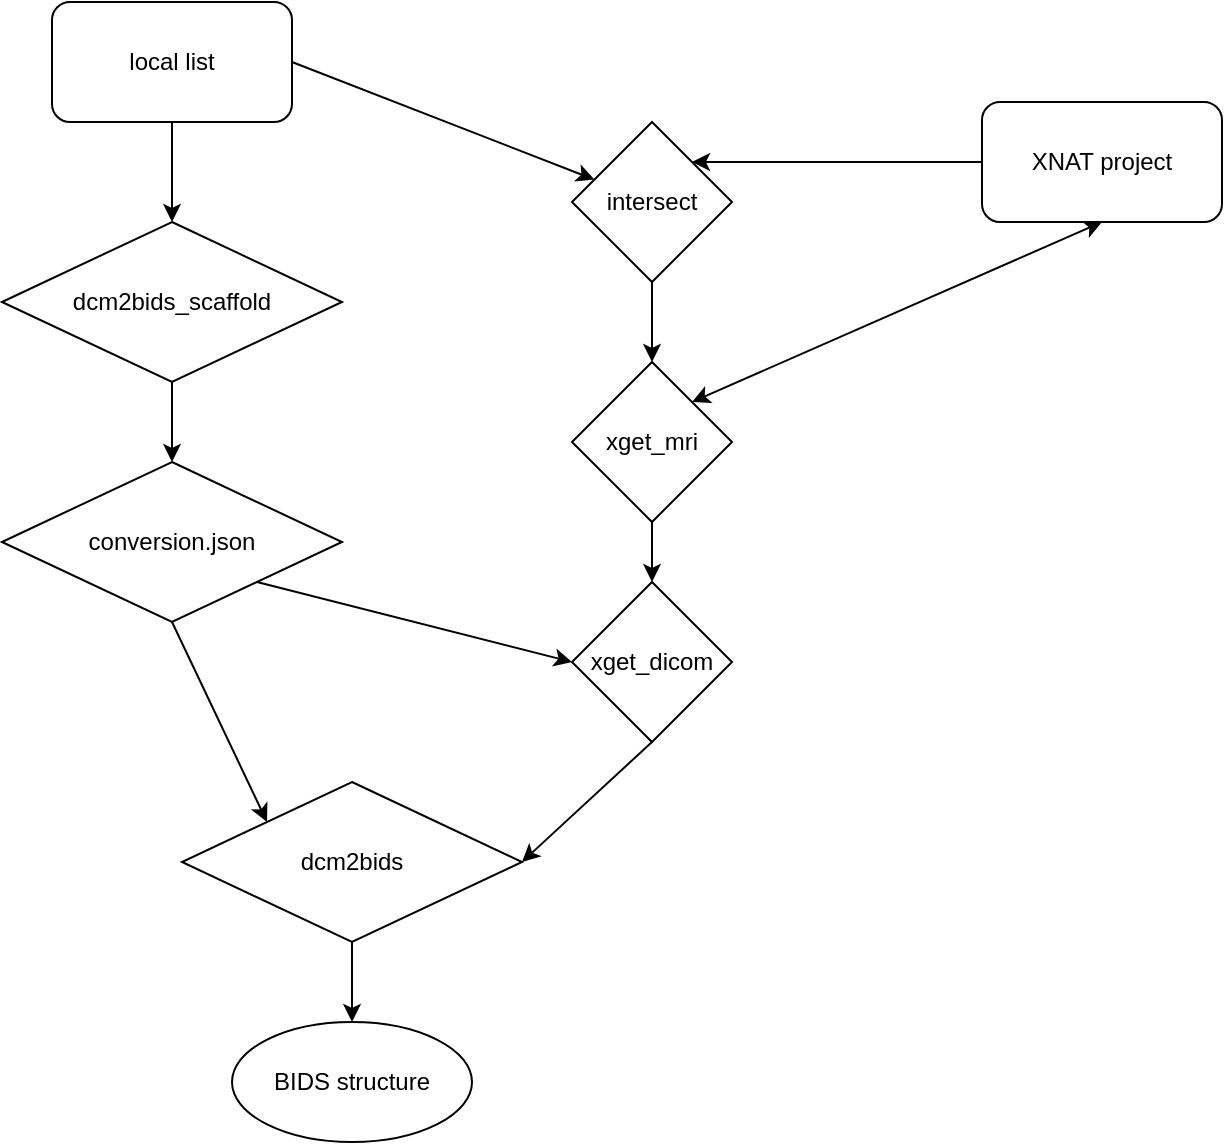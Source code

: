 <mxfile version="20.6.2" type="github">
  <diagram id="JMxI6YPBMFSktoFYe_u4" name="Page-1">
    <mxGraphModel dx="1422" dy="767" grid="1" gridSize="10" guides="1" tooltips="1" connect="1" arrows="1" fold="1" page="1" pageScale="1" pageWidth="850" pageHeight="1100" math="0" shadow="0">
      <root>
        <mxCell id="0" />
        <mxCell id="1" parent="0" />
        <mxCell id="4JsldEnueWd_sYVm8CYB-1" value="XNAT project" style="rounded=1;whiteSpace=wrap;html=1;" vertex="1" parent="1">
          <mxGeometry x="550" y="120" width="120" height="60" as="geometry" />
        </mxCell>
        <mxCell id="4JsldEnueWd_sYVm8CYB-2" value="&lt;div&gt;local list&lt;/div&gt;" style="rounded=1;whiteSpace=wrap;html=1;" vertex="1" parent="1">
          <mxGeometry x="85" y="70" width="120" height="60" as="geometry" />
        </mxCell>
        <mxCell id="4JsldEnueWd_sYVm8CYB-3" value="" style="endArrow=classic;html=1;rounded=0;exitX=1;exitY=0.5;exitDx=0;exitDy=0;" edge="1" parent="1" source="4JsldEnueWd_sYVm8CYB-2" target="4JsldEnueWd_sYVm8CYB-4">
          <mxGeometry width="50" height="50" relative="1" as="geometry">
            <mxPoint x="400" y="430" as="sourcePoint" />
            <mxPoint x="310" y="150" as="targetPoint" />
          </mxGeometry>
        </mxCell>
        <mxCell id="4JsldEnueWd_sYVm8CYB-15" value="" style="edgeStyle=orthogonalEdgeStyle;rounded=0;orthogonalLoop=1;jettySize=auto;html=1;" edge="1" parent="1" source="4JsldEnueWd_sYVm8CYB-4" target="4JsldEnueWd_sYVm8CYB-14">
          <mxGeometry relative="1" as="geometry" />
        </mxCell>
        <mxCell id="4JsldEnueWd_sYVm8CYB-4" value="intersect" style="rhombus;whiteSpace=wrap;html=1;" vertex="1" parent="1">
          <mxGeometry x="345" y="130" width="80" height="80" as="geometry" />
        </mxCell>
        <mxCell id="4JsldEnueWd_sYVm8CYB-5" value="" style="endArrow=classic;html=1;rounded=0;exitX=0;exitY=0.5;exitDx=0;exitDy=0;entryX=1;entryY=0;entryDx=0;entryDy=0;" edge="1" parent="1" source="4JsldEnueWd_sYVm8CYB-1" target="4JsldEnueWd_sYVm8CYB-4">
          <mxGeometry width="50" height="50" relative="1" as="geometry">
            <mxPoint x="400" y="460" as="sourcePoint" />
            <mxPoint x="450" y="410" as="targetPoint" />
          </mxGeometry>
        </mxCell>
        <mxCell id="4JsldEnueWd_sYVm8CYB-6" value="" style="endArrow=classic;html=1;rounded=0;exitX=0.5;exitY=1;exitDx=0;exitDy=0;entryX=0.5;entryY=0;entryDx=0;entryDy=0;" edge="1" parent="1" source="4JsldEnueWd_sYVm8CYB-2" target="4JsldEnueWd_sYVm8CYB-7">
          <mxGeometry width="50" height="50" relative="1" as="geometry">
            <mxPoint x="400" y="460" as="sourcePoint" />
            <mxPoint x="160" y="190" as="targetPoint" />
          </mxGeometry>
        </mxCell>
        <mxCell id="4JsldEnueWd_sYVm8CYB-11" value="" style="edgeStyle=orthogonalEdgeStyle;rounded=0;orthogonalLoop=1;jettySize=auto;html=1;" edge="1" parent="1" source="4JsldEnueWd_sYVm8CYB-7" target="4JsldEnueWd_sYVm8CYB-10">
          <mxGeometry relative="1" as="geometry" />
        </mxCell>
        <mxCell id="4JsldEnueWd_sYVm8CYB-7" value="dcm2bids_scaffold" style="rhombus;whiteSpace=wrap;html=1;" vertex="1" parent="1">
          <mxGeometry x="60" y="180" width="170" height="80" as="geometry" />
        </mxCell>
        <mxCell id="4JsldEnueWd_sYVm8CYB-10" value="&lt;div&gt;conversion.json&lt;/div&gt;" style="rhombus;whiteSpace=wrap;html=1;" vertex="1" parent="1">
          <mxGeometry x="60" y="300" width="170" height="80" as="geometry" />
        </mxCell>
        <mxCell id="4JsldEnueWd_sYVm8CYB-19" value="" style="edgeStyle=orthogonalEdgeStyle;rounded=0;orthogonalLoop=1;jettySize=auto;html=1;" edge="1" parent="1" source="4JsldEnueWd_sYVm8CYB-14" target="4JsldEnueWd_sYVm8CYB-18">
          <mxGeometry relative="1" as="geometry" />
        </mxCell>
        <mxCell id="4JsldEnueWd_sYVm8CYB-14" value="xget_mri" style="rhombus;whiteSpace=wrap;html=1;" vertex="1" parent="1">
          <mxGeometry x="345" y="250" width="80" height="80" as="geometry" />
        </mxCell>
        <mxCell id="4JsldEnueWd_sYVm8CYB-17" value="" style="endArrow=classic;startArrow=classic;html=1;rounded=0;entryX=0.5;entryY=1;entryDx=0;entryDy=0;exitX=1;exitY=0;exitDx=0;exitDy=0;" edge="1" parent="1" source="4JsldEnueWd_sYVm8CYB-14" target="4JsldEnueWd_sYVm8CYB-1">
          <mxGeometry width="50" height="50" relative="1" as="geometry">
            <mxPoint x="400" y="460" as="sourcePoint" />
            <mxPoint x="450" y="410" as="targetPoint" />
          </mxGeometry>
        </mxCell>
        <mxCell id="4JsldEnueWd_sYVm8CYB-18" value="xget_dicom" style="rhombus;whiteSpace=wrap;html=1;" vertex="1" parent="1">
          <mxGeometry x="345" y="360" width="80" height="80" as="geometry" />
        </mxCell>
        <mxCell id="4JsldEnueWd_sYVm8CYB-20" value="" style="endArrow=classic;html=1;rounded=0;entryX=0;entryY=0.5;entryDx=0;entryDy=0;exitX=1;exitY=1;exitDx=0;exitDy=0;" edge="1" parent="1" source="4JsldEnueWd_sYVm8CYB-10" target="4JsldEnueWd_sYVm8CYB-18">
          <mxGeometry width="50" height="50" relative="1" as="geometry">
            <mxPoint x="400" y="460" as="sourcePoint" />
            <mxPoint x="450" y="410" as="targetPoint" />
          </mxGeometry>
        </mxCell>
        <mxCell id="4JsldEnueWd_sYVm8CYB-29" value="" style="edgeStyle=orthogonalEdgeStyle;rounded=0;orthogonalLoop=1;jettySize=auto;html=1;" edge="1" parent="1" source="4JsldEnueWd_sYVm8CYB-24" target="4JsldEnueWd_sYVm8CYB-28">
          <mxGeometry relative="1" as="geometry" />
        </mxCell>
        <mxCell id="4JsldEnueWd_sYVm8CYB-24" value="dcm2bids" style="rhombus;whiteSpace=wrap;html=1;" vertex="1" parent="1">
          <mxGeometry x="150" y="460" width="170" height="80" as="geometry" />
        </mxCell>
        <mxCell id="4JsldEnueWd_sYVm8CYB-26" value="" style="endArrow=classic;html=1;rounded=0;exitX=0.5;exitY=1;exitDx=0;exitDy=0;entryX=1;entryY=0.5;entryDx=0;entryDy=0;" edge="1" parent="1" source="4JsldEnueWd_sYVm8CYB-18" target="4JsldEnueWd_sYVm8CYB-24">
          <mxGeometry width="50" height="50" relative="1" as="geometry">
            <mxPoint x="400" y="460" as="sourcePoint" />
            <mxPoint x="450" y="410" as="targetPoint" />
          </mxGeometry>
        </mxCell>
        <mxCell id="4JsldEnueWd_sYVm8CYB-27" value="" style="endArrow=classic;html=1;rounded=0;entryX=0;entryY=0;entryDx=0;entryDy=0;exitX=0.5;exitY=1;exitDx=0;exitDy=0;" edge="1" parent="1" source="4JsldEnueWd_sYVm8CYB-10" target="4JsldEnueWd_sYVm8CYB-24">
          <mxGeometry width="50" height="50" relative="1" as="geometry">
            <mxPoint x="400" y="460" as="sourcePoint" />
            <mxPoint x="450" y="410" as="targetPoint" />
          </mxGeometry>
        </mxCell>
        <mxCell id="4JsldEnueWd_sYVm8CYB-28" value="BIDS structure" style="ellipse;whiteSpace=wrap;html=1;" vertex="1" parent="1">
          <mxGeometry x="175" y="580" width="120" height="60" as="geometry" />
        </mxCell>
      </root>
    </mxGraphModel>
  </diagram>
</mxfile>
